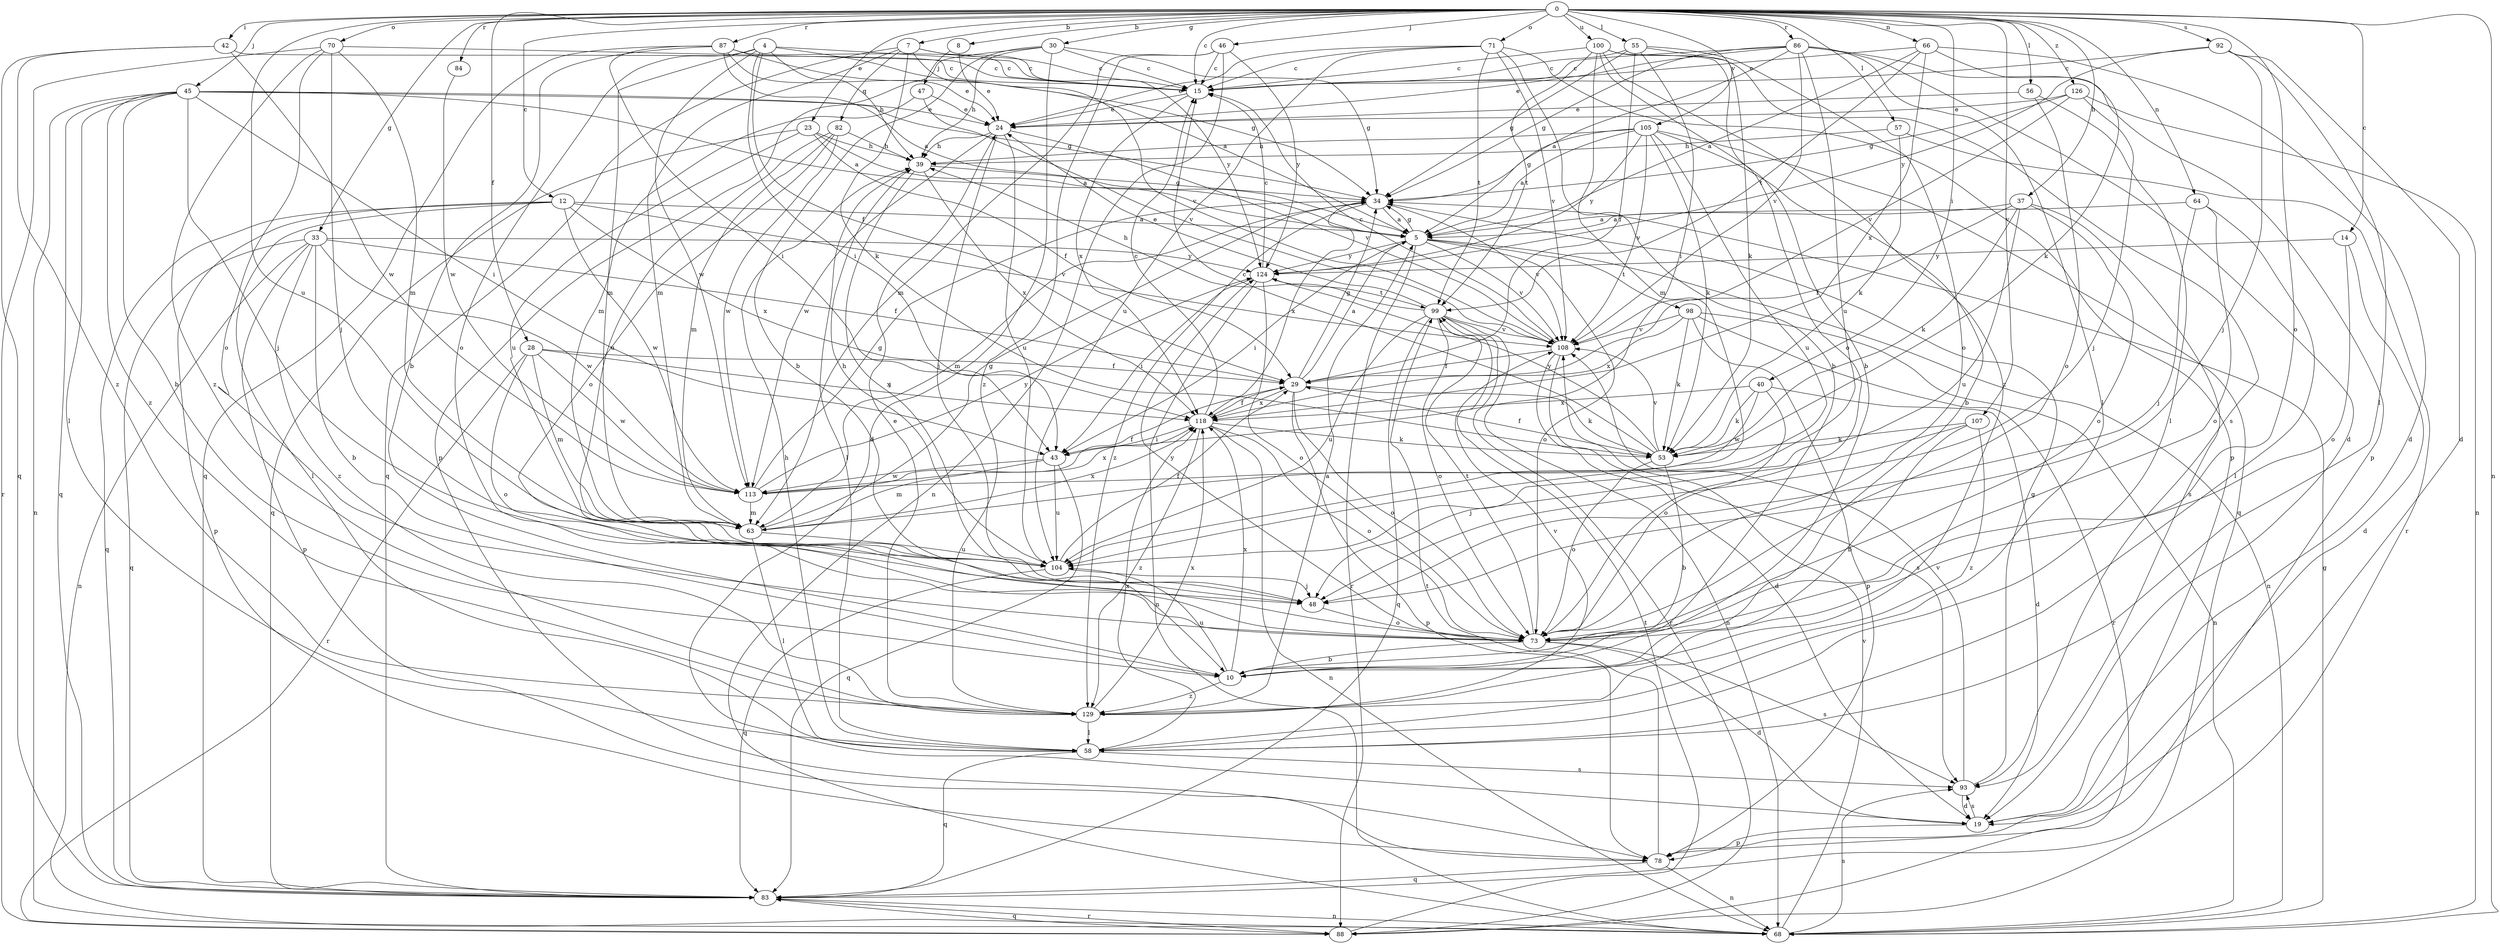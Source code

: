 strict digraph  {
0;
4;
5;
7;
8;
10;
12;
14;
15;
19;
23;
24;
28;
29;
30;
33;
34;
37;
39;
40;
42;
43;
45;
46;
47;
48;
53;
55;
56;
57;
58;
63;
64;
66;
68;
70;
71;
73;
78;
82;
83;
84;
86;
87;
88;
92;
93;
98;
99;
100;
104;
105;
107;
108;
113;
118;
124;
126;
129;
0 -> 7  [label=b];
0 -> 8  [label=b];
0 -> 12  [label=c];
0 -> 14  [label=c];
0 -> 15  [label=c];
0 -> 23  [label=e];
0 -> 28  [label=f];
0 -> 30  [label=g];
0 -> 33  [label=g];
0 -> 37  [label=h];
0 -> 40  [label=i];
0 -> 42  [label=i];
0 -> 45  [label=j];
0 -> 46  [label=j];
0 -> 55  [label=l];
0 -> 56  [label=l];
0 -> 57  [label=l];
0 -> 64  [label=n];
0 -> 66  [label=n];
0 -> 68  [label=n];
0 -> 70  [label=o];
0 -> 71  [label=o];
0 -> 73  [label=o];
0 -> 84  [label=r];
0 -> 86  [label=r];
0 -> 87  [label=r];
0 -> 92  [label=s];
0 -> 100  [label=u];
0 -> 104  [label=u];
0 -> 105  [label=v];
0 -> 107  [label=v];
0 -> 126  [label=z];
4 -> 5  [label=a];
4 -> 15  [label=c];
4 -> 29  [label=f];
4 -> 39  [label=h];
4 -> 43  [label=i];
4 -> 63  [label=m];
4 -> 73  [label=o];
4 -> 113  [label=w];
5 -> 34  [label=g];
5 -> 43  [label=i];
5 -> 68  [label=n];
5 -> 73  [label=o];
5 -> 88  [label=r];
5 -> 98  [label=t];
5 -> 108  [label=v];
5 -> 124  [label=y];
7 -> 15  [label=c];
7 -> 53  [label=k];
7 -> 63  [label=m];
7 -> 82  [label=q];
7 -> 83  [label=q];
7 -> 108  [label=v];
7 -> 124  [label=y];
8 -> 24  [label=e];
8 -> 47  [label=j];
10 -> 104  [label=u];
10 -> 118  [label=x];
10 -> 129  [label=z];
12 -> 5  [label=a];
12 -> 58  [label=l];
12 -> 78  [label=p];
12 -> 83  [label=q];
12 -> 108  [label=v];
12 -> 113  [label=w];
12 -> 118  [label=x];
14 -> 19  [label=d];
14 -> 73  [label=o];
14 -> 124  [label=y];
15 -> 24  [label=e];
15 -> 118  [label=x];
19 -> 78  [label=p];
19 -> 93  [label=s];
23 -> 5  [label=a];
23 -> 29  [label=f];
23 -> 39  [label=h];
23 -> 83  [label=q];
23 -> 104  [label=u];
24 -> 39  [label=h];
24 -> 48  [label=j];
24 -> 104  [label=u];
24 -> 108  [label=v];
24 -> 113  [label=w];
28 -> 29  [label=f];
28 -> 63  [label=m];
28 -> 73  [label=o];
28 -> 88  [label=r];
28 -> 113  [label=w];
28 -> 118  [label=x];
29 -> 5  [label=a];
29 -> 34  [label=g];
29 -> 53  [label=k];
29 -> 73  [label=o];
29 -> 78  [label=p];
29 -> 118  [label=x];
30 -> 10  [label=b];
30 -> 15  [label=c];
30 -> 19  [label=d];
30 -> 34  [label=g];
30 -> 39  [label=h];
30 -> 78  [label=p];
33 -> 10  [label=b];
33 -> 29  [label=f];
33 -> 68  [label=n];
33 -> 78  [label=p];
33 -> 83  [label=q];
33 -> 113  [label=w];
33 -> 124  [label=y];
33 -> 129  [label=z];
34 -> 5  [label=a];
34 -> 63  [label=m];
34 -> 108  [label=v];
34 -> 118  [label=x];
34 -> 129  [label=z];
37 -> 5  [label=a];
37 -> 29  [label=f];
37 -> 53  [label=k];
37 -> 73  [label=o];
37 -> 93  [label=s];
37 -> 104  [label=u];
39 -> 34  [label=g];
39 -> 48  [label=j];
39 -> 58  [label=l];
39 -> 118  [label=x];
40 -> 19  [label=d];
40 -> 53  [label=k];
40 -> 73  [label=o];
40 -> 113  [label=w];
40 -> 118  [label=x];
42 -> 15  [label=c];
42 -> 83  [label=q];
42 -> 113  [label=w];
42 -> 129  [label=z];
43 -> 63  [label=m];
43 -> 83  [label=q];
43 -> 104  [label=u];
43 -> 113  [label=w];
45 -> 5  [label=a];
45 -> 10  [label=b];
45 -> 24  [label=e];
45 -> 34  [label=g];
45 -> 43  [label=i];
45 -> 48  [label=j];
45 -> 58  [label=l];
45 -> 68  [label=n];
45 -> 83  [label=q];
45 -> 129  [label=z];
46 -> 15  [label=c];
46 -> 63  [label=m];
46 -> 68  [label=n];
46 -> 124  [label=y];
46 -> 129  [label=z];
47 -> 24  [label=e];
47 -> 63  [label=m];
47 -> 108  [label=v];
48 -> 73  [label=o];
53 -> 10  [label=b];
53 -> 15  [label=c];
53 -> 29  [label=f];
53 -> 73  [label=o];
53 -> 108  [label=v];
53 -> 124  [label=y];
55 -> 15  [label=c];
55 -> 29  [label=f];
55 -> 34  [label=g];
55 -> 43  [label=i];
55 -> 53  [label=k];
55 -> 73  [label=o];
56 -> 24  [label=e];
56 -> 58  [label=l];
56 -> 73  [label=o];
57 -> 39  [label=h];
57 -> 53  [label=k];
57 -> 88  [label=r];
58 -> 39  [label=h];
58 -> 83  [label=q];
58 -> 93  [label=s];
58 -> 118  [label=x];
63 -> 34  [label=g];
63 -> 58  [label=l];
63 -> 104  [label=u];
63 -> 118  [label=x];
64 -> 5  [label=a];
64 -> 48  [label=j];
64 -> 58  [label=l];
64 -> 73  [label=o];
66 -> 5  [label=a];
66 -> 15  [label=c];
66 -> 19  [label=d];
66 -> 53  [label=k];
66 -> 99  [label=t];
66 -> 118  [label=x];
68 -> 34  [label=g];
68 -> 93  [label=s];
68 -> 108  [label=v];
70 -> 15  [label=c];
70 -> 48  [label=j];
70 -> 63  [label=m];
70 -> 73  [label=o];
70 -> 88  [label=r];
70 -> 129  [label=z];
71 -> 10  [label=b];
71 -> 15  [label=c];
71 -> 24  [label=e];
71 -> 78  [label=p];
71 -> 99  [label=t];
71 -> 104  [label=u];
71 -> 108  [label=v];
73 -> 10  [label=b];
73 -> 19  [label=d];
73 -> 93  [label=s];
73 -> 99  [label=t];
73 -> 124  [label=y];
78 -> 68  [label=n];
78 -> 83  [label=q];
78 -> 99  [label=t];
82 -> 39  [label=h];
82 -> 63  [label=m];
82 -> 73  [label=o];
82 -> 104  [label=u];
82 -> 113  [label=w];
83 -> 68  [label=n];
83 -> 88  [label=r];
84 -> 113  [label=w];
86 -> 5  [label=a];
86 -> 15  [label=c];
86 -> 19  [label=d];
86 -> 24  [label=e];
86 -> 34  [label=g];
86 -> 58  [label=l];
86 -> 78  [label=p];
86 -> 104  [label=u];
86 -> 108  [label=v];
87 -> 5  [label=a];
87 -> 10  [label=b];
87 -> 15  [label=c];
87 -> 24  [label=e];
87 -> 34  [label=g];
87 -> 43  [label=i];
87 -> 83  [label=q];
88 -> 83  [label=q];
88 -> 99  [label=t];
92 -> 15  [label=c];
92 -> 19  [label=d];
92 -> 48  [label=j];
92 -> 58  [label=l];
92 -> 124  [label=y];
93 -> 19  [label=d];
93 -> 34  [label=g];
93 -> 108  [label=v];
98 -> 53  [label=k];
98 -> 68  [label=n];
98 -> 78  [label=p];
98 -> 88  [label=r];
98 -> 108  [label=v];
98 -> 118  [label=x];
99 -> 24  [label=e];
99 -> 39  [label=h];
99 -> 68  [label=n];
99 -> 73  [label=o];
99 -> 83  [label=q];
99 -> 88  [label=r];
99 -> 104  [label=u];
99 -> 108  [label=v];
100 -> 10  [label=b];
100 -> 15  [label=c];
100 -> 63  [label=m];
100 -> 73  [label=o];
100 -> 93  [label=s];
100 -> 99  [label=t];
100 -> 129  [label=z];
104 -> 29  [label=f];
104 -> 39  [label=h];
104 -> 48  [label=j];
104 -> 83  [label=q];
105 -> 5  [label=a];
105 -> 10  [label=b];
105 -> 34  [label=g];
105 -> 39  [label=h];
105 -> 53  [label=k];
105 -> 83  [label=q];
105 -> 104  [label=u];
105 -> 108  [label=v];
105 -> 124  [label=y];
107 -> 10  [label=b];
107 -> 48  [label=j];
107 -> 53  [label=k];
107 -> 129  [label=z];
108 -> 15  [label=c];
108 -> 19  [label=d];
108 -> 29  [label=f];
108 -> 93  [label=s];
113 -> 29  [label=f];
113 -> 34  [label=g];
113 -> 63  [label=m];
113 -> 118  [label=x];
113 -> 124  [label=y];
118 -> 15  [label=c];
118 -> 29  [label=f];
118 -> 43  [label=i];
118 -> 53  [label=k];
118 -> 68  [label=n];
118 -> 73  [label=o];
118 -> 129  [label=z];
124 -> 15  [label=c];
124 -> 43  [label=i];
124 -> 68  [label=n];
124 -> 73  [label=o];
124 -> 99  [label=t];
126 -> 24  [label=e];
126 -> 34  [label=g];
126 -> 48  [label=j];
126 -> 68  [label=n];
126 -> 108  [label=v];
129 -> 5  [label=a];
129 -> 24  [label=e];
129 -> 58  [label=l];
129 -> 108  [label=v];
129 -> 118  [label=x];
}
